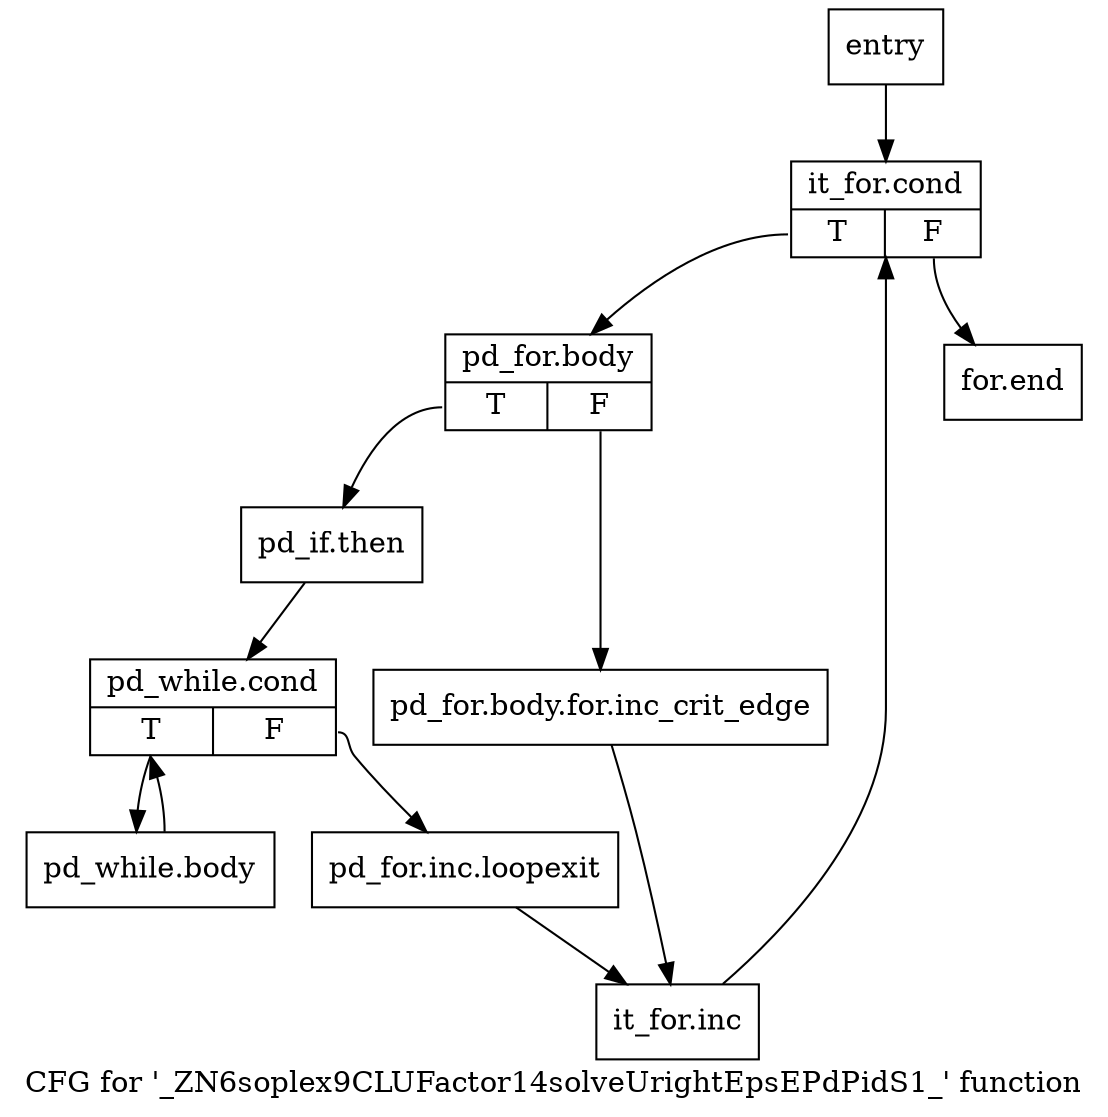 digraph "CFG for '_ZN6soplex9CLUFactor14solveUrightEpsEPdPidS1_' function" {
	label="CFG for '_ZN6soplex9CLUFactor14solveUrightEpsEPdPidS1_' function";

	Node0x251c400 [shape=record,label="{entry}"];
	Node0x251c400 -> Node0x251c450;
	Node0x251c450 [shape=record,label="{it_for.cond|{<s0>T|<s1>F}}"];
	Node0x251c450:s0 -> Node0x251c4a0;
	Node0x251c450:s1 -> Node0x251c6d0;
	Node0x251c4a0 [shape=record,label="{pd_for.body|{<s0>T|<s1>F}}"];
	Node0x251c4a0:s0 -> Node0x251c540;
	Node0x251c4a0:s1 -> Node0x251c4f0;
	Node0x251c4f0 [shape=record,label="{pd_for.body.for.inc_crit_edge}"];
	Node0x251c4f0 -> Node0x251c680;
	Node0x251c540 [shape=record,label="{pd_if.then}"];
	Node0x251c540 -> Node0x251c590;
	Node0x251c590 [shape=record,label="{pd_while.cond|{<s0>T|<s1>F}}"];
	Node0x251c590:s0 -> Node0x251c5e0;
	Node0x251c590:s1 -> Node0x251c630;
	Node0x251c5e0 [shape=record,label="{pd_while.body}"];
	Node0x251c5e0 -> Node0x251c590;
	Node0x251c630 [shape=record,label="{pd_for.inc.loopexit}"];
	Node0x251c630 -> Node0x251c680;
	Node0x251c680 [shape=record,label="{it_for.inc}"];
	Node0x251c680 -> Node0x251c450;
	Node0x251c6d0 [shape=record,label="{for.end}"];
}
